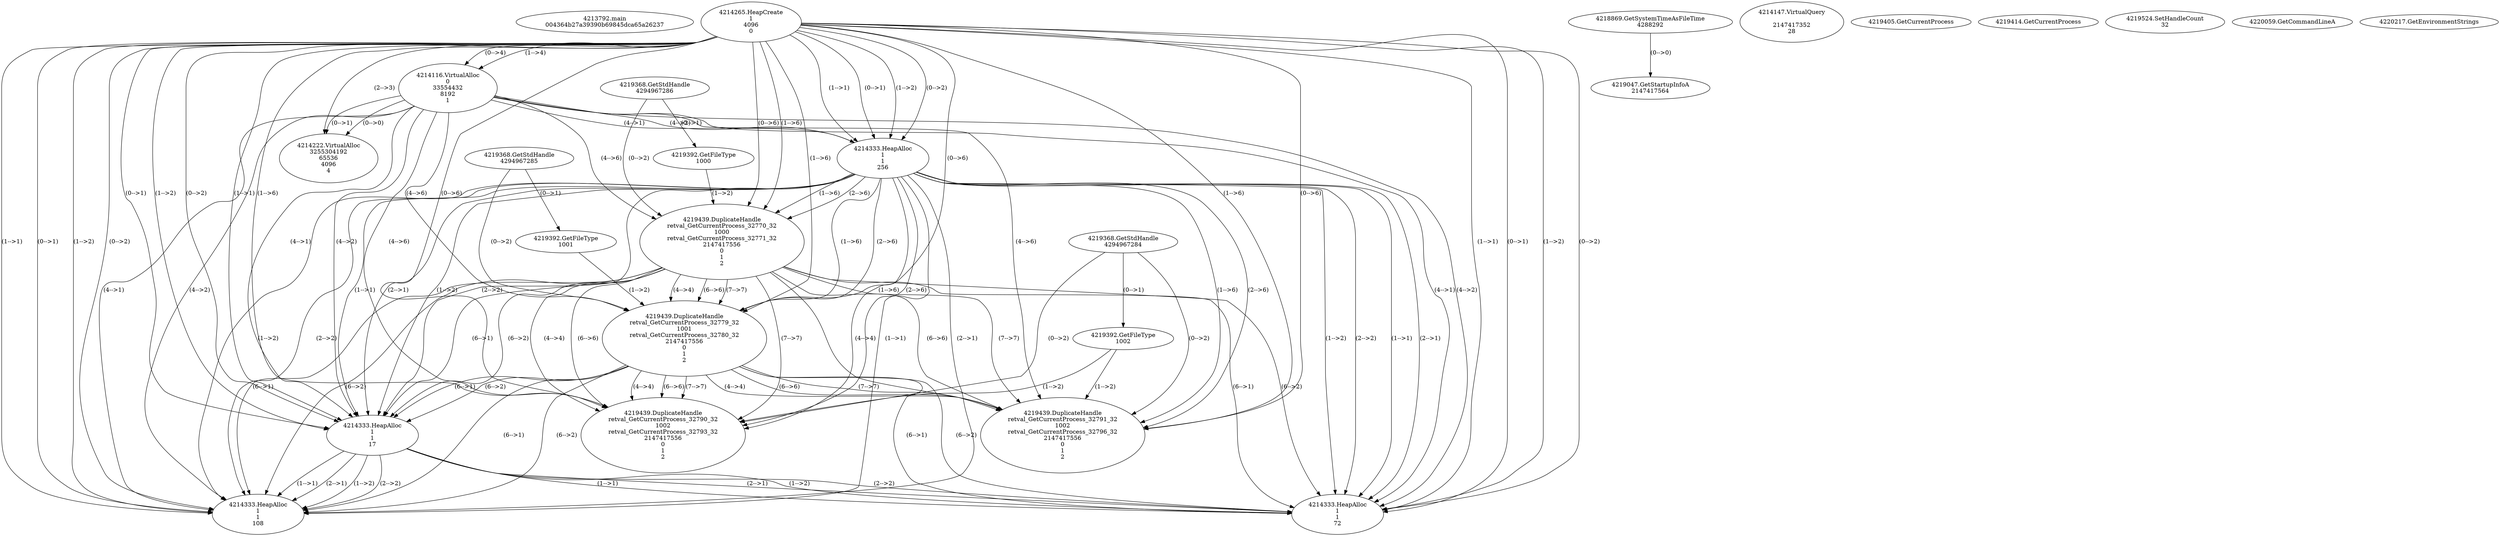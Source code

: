 // Global SCDG with merge call
digraph {
	0 [label="4213792.main
004364b27a39390b69845dca65a26237"]
	1 [label="4214265.HeapCreate
1
4096
0"]
	2 [label="4218869.GetSystemTimeAsFileTime
4288292"]
	3 [label="4214116.VirtualAlloc
0
33554432
8192
1"]
	1 -> 3 [label="(1-->4)"]
	1 -> 3 [label="(0-->4)"]
	4 [label="4214147.VirtualQuery

2147417352
28"]
	5 [label="4214222.VirtualAlloc
3255304192
65536
4096
4"]
	3 -> 5 [label="(0-->1)"]
	1 -> 5 [label="(2-->3)"]
	3 -> 5 [label="(0-->0)"]
	6 [label="4214333.HeapAlloc
1
1
256"]
	1 -> 6 [label="(1-->1)"]
	1 -> 6 [label="(0-->1)"]
	3 -> 6 [label="(4-->1)"]
	1 -> 6 [label="(1-->2)"]
	1 -> 6 [label="(0-->2)"]
	3 -> 6 [label="(4-->2)"]
	7 [label="4219047.GetStartupInfoA
2147417564"]
	2 -> 7 [label="(0-->0)"]
	8 [label="4219368.GetStdHandle
4294967286"]
	9 [label="4219392.GetFileType
1000"]
	8 -> 9 [label="(0-->1)"]
	10 [label="4219405.GetCurrentProcess
"]
	11 [label="4219414.GetCurrentProcess
"]
	12 [label="4219439.DuplicateHandle
retval_GetCurrentProcess_32770_32
1000
retval_GetCurrentProcess_32771_32
2147417556
0
1
2"]
	8 -> 12 [label="(0-->2)"]
	9 -> 12 [label="(1-->2)"]
	1 -> 12 [label="(1-->6)"]
	1 -> 12 [label="(0-->6)"]
	3 -> 12 [label="(4-->6)"]
	6 -> 12 [label="(1-->6)"]
	6 -> 12 [label="(2-->6)"]
	13 [label="4219368.GetStdHandle
4294967285"]
	14 [label="4219392.GetFileType
1001"]
	13 -> 14 [label="(0-->1)"]
	15 [label="4219439.DuplicateHandle
retval_GetCurrentProcess_32779_32
1001
retval_GetCurrentProcess_32780_32
2147417556
0
1
2"]
	13 -> 15 [label="(0-->2)"]
	14 -> 15 [label="(1-->2)"]
	12 -> 15 [label="(4-->4)"]
	1 -> 15 [label="(1-->6)"]
	1 -> 15 [label="(0-->6)"]
	3 -> 15 [label="(4-->6)"]
	6 -> 15 [label="(1-->6)"]
	6 -> 15 [label="(2-->6)"]
	12 -> 15 [label="(6-->6)"]
	12 -> 15 [label="(7-->7)"]
	16 [label="4219368.GetStdHandle
4294967284"]
	17 [label="4219392.GetFileType
1002"]
	16 -> 17 [label="(0-->1)"]
	18 [label="4219524.SetHandleCount
32"]
	19 [label="4220059.GetCommandLineA
"]
	20 [label="4214333.HeapAlloc
1
1
17"]
	1 -> 20 [label="(1-->1)"]
	1 -> 20 [label="(0-->1)"]
	3 -> 20 [label="(4-->1)"]
	6 -> 20 [label="(1-->1)"]
	6 -> 20 [label="(2-->1)"]
	12 -> 20 [label="(6-->1)"]
	15 -> 20 [label="(6-->1)"]
	1 -> 20 [label="(1-->2)"]
	1 -> 20 [label="(0-->2)"]
	3 -> 20 [label="(4-->2)"]
	6 -> 20 [label="(1-->2)"]
	6 -> 20 [label="(2-->2)"]
	12 -> 20 [label="(6-->2)"]
	15 -> 20 [label="(6-->2)"]
	21 [label="4220217.GetEnvironmentStrings
"]
	22 [label="4214333.HeapAlloc
1
1
108"]
	1 -> 22 [label="(1-->1)"]
	1 -> 22 [label="(0-->1)"]
	3 -> 22 [label="(4-->1)"]
	6 -> 22 [label="(1-->1)"]
	6 -> 22 [label="(2-->1)"]
	12 -> 22 [label="(6-->1)"]
	15 -> 22 [label="(6-->1)"]
	20 -> 22 [label="(1-->1)"]
	20 -> 22 [label="(2-->1)"]
	1 -> 22 [label="(1-->2)"]
	1 -> 22 [label="(0-->2)"]
	3 -> 22 [label="(4-->2)"]
	6 -> 22 [label="(1-->2)"]
	6 -> 22 [label="(2-->2)"]
	12 -> 22 [label="(6-->2)"]
	15 -> 22 [label="(6-->2)"]
	20 -> 22 [label="(1-->2)"]
	20 -> 22 [label="(2-->2)"]
	23 [label="4214333.HeapAlloc
1
1
72"]
	1 -> 23 [label="(1-->1)"]
	1 -> 23 [label="(0-->1)"]
	3 -> 23 [label="(4-->1)"]
	6 -> 23 [label="(1-->1)"]
	6 -> 23 [label="(2-->1)"]
	12 -> 23 [label="(6-->1)"]
	15 -> 23 [label="(6-->1)"]
	20 -> 23 [label="(1-->1)"]
	20 -> 23 [label="(2-->1)"]
	1 -> 23 [label="(1-->2)"]
	1 -> 23 [label="(0-->2)"]
	3 -> 23 [label="(4-->2)"]
	6 -> 23 [label="(1-->2)"]
	6 -> 23 [label="(2-->2)"]
	12 -> 23 [label="(6-->2)"]
	15 -> 23 [label="(6-->2)"]
	20 -> 23 [label="(1-->2)"]
	20 -> 23 [label="(2-->2)"]
	24 [label="4219439.DuplicateHandle
retval_GetCurrentProcess_32790_32
1002
retval_GetCurrentProcess_32793_32
2147417556
0
1
2"]
	16 -> 24 [label="(0-->2)"]
	17 -> 24 [label="(1-->2)"]
	12 -> 24 [label="(4-->4)"]
	15 -> 24 [label="(4-->4)"]
	1 -> 24 [label="(1-->6)"]
	1 -> 24 [label="(0-->6)"]
	3 -> 24 [label="(4-->6)"]
	6 -> 24 [label="(1-->6)"]
	6 -> 24 [label="(2-->6)"]
	12 -> 24 [label="(6-->6)"]
	15 -> 24 [label="(6-->6)"]
	12 -> 24 [label="(7-->7)"]
	15 -> 24 [label="(7-->7)"]
	25 [label="4219439.DuplicateHandle
retval_GetCurrentProcess_32791_32
1002
retval_GetCurrentProcess_32796_32
2147417556
0
1
2"]
	16 -> 25 [label="(0-->2)"]
	17 -> 25 [label="(1-->2)"]
	12 -> 25 [label="(4-->4)"]
	15 -> 25 [label="(4-->4)"]
	1 -> 25 [label="(1-->6)"]
	1 -> 25 [label="(0-->6)"]
	3 -> 25 [label="(4-->6)"]
	6 -> 25 [label="(1-->6)"]
	6 -> 25 [label="(2-->6)"]
	12 -> 25 [label="(6-->6)"]
	15 -> 25 [label="(6-->6)"]
	12 -> 25 [label="(7-->7)"]
	15 -> 25 [label="(7-->7)"]
}
